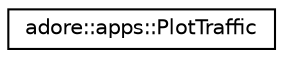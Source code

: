 digraph "Graphical Class Hierarchy"
{
 // LATEX_PDF_SIZE
  edge [fontname="Helvetica",fontsize="10",labelfontname="Helvetica",labelfontsize="10"];
  node [fontname="Helvetica",fontsize="10",shape=record];
  rankdir="LR";
  Node0 [label="adore::apps::PlotTraffic",height=0.2,width=0.4,color="black", fillcolor="white", style="filled",URL="$classadore_1_1apps_1_1PlotTraffic.html",tooltip="a optimzed plotting application to plot other traffic"];
}
